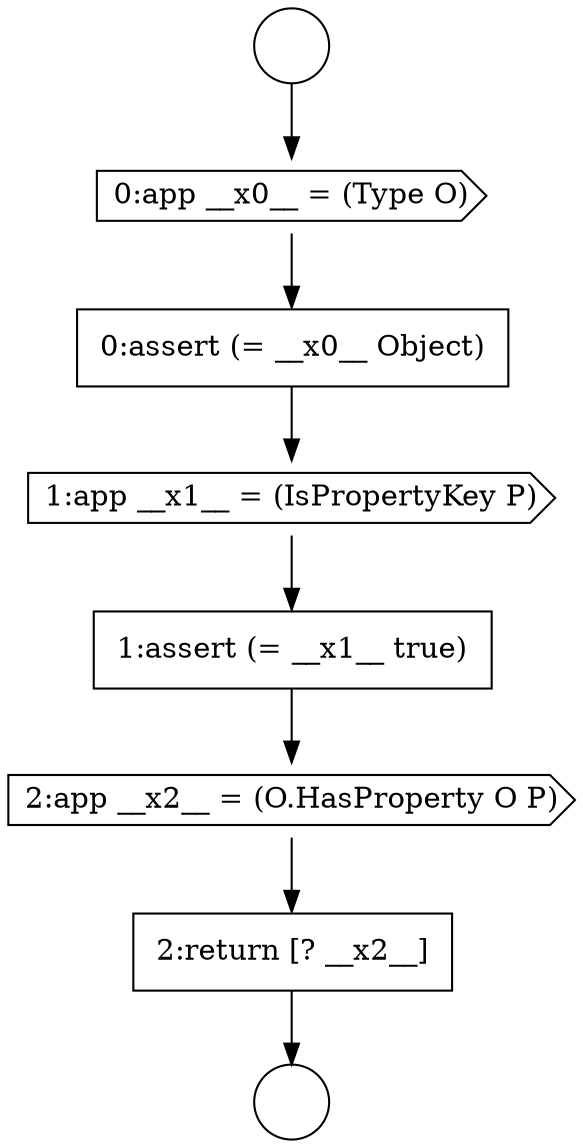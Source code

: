 digraph {
  node747 [shape=cds, label=<<font color="black">0:app __x0__ = (Type O)</font>> color="black" fillcolor="white" style=filled]
  node751 [shape=cds, label=<<font color="black">2:app __x2__ = (O.HasProperty O P)</font>> color="black" fillcolor="white" style=filled]
  node746 [shape=circle label=" " color="black" fillcolor="white" style=filled]
  node749 [shape=cds, label=<<font color="black">1:app __x1__ = (IsPropertyKey P)</font>> color="black" fillcolor="white" style=filled]
  node748 [shape=none, margin=0, label=<<font color="black">
    <table border="0" cellborder="1" cellspacing="0" cellpadding="10">
      <tr><td align="left">0:assert (= __x0__ Object)</td></tr>
    </table>
  </font>> color="black" fillcolor="white" style=filled]
  node752 [shape=none, margin=0, label=<<font color="black">
    <table border="0" cellborder="1" cellspacing="0" cellpadding="10">
      <tr><td align="left">2:return [? __x2__]</td></tr>
    </table>
  </font>> color="black" fillcolor="white" style=filled]
  node750 [shape=none, margin=0, label=<<font color="black">
    <table border="0" cellborder="1" cellspacing="0" cellpadding="10">
      <tr><td align="left">1:assert (= __x1__ true)</td></tr>
    </table>
  </font>> color="black" fillcolor="white" style=filled]
  node745 [shape=circle label=" " color="black" fillcolor="white" style=filled]
  node751 -> node752 [ color="black"]
  node749 -> node750 [ color="black"]
  node750 -> node751 [ color="black"]
  node748 -> node749 [ color="black"]
  node745 -> node747 [ color="black"]
  node747 -> node748 [ color="black"]
  node752 -> node746 [ color="black"]
}
